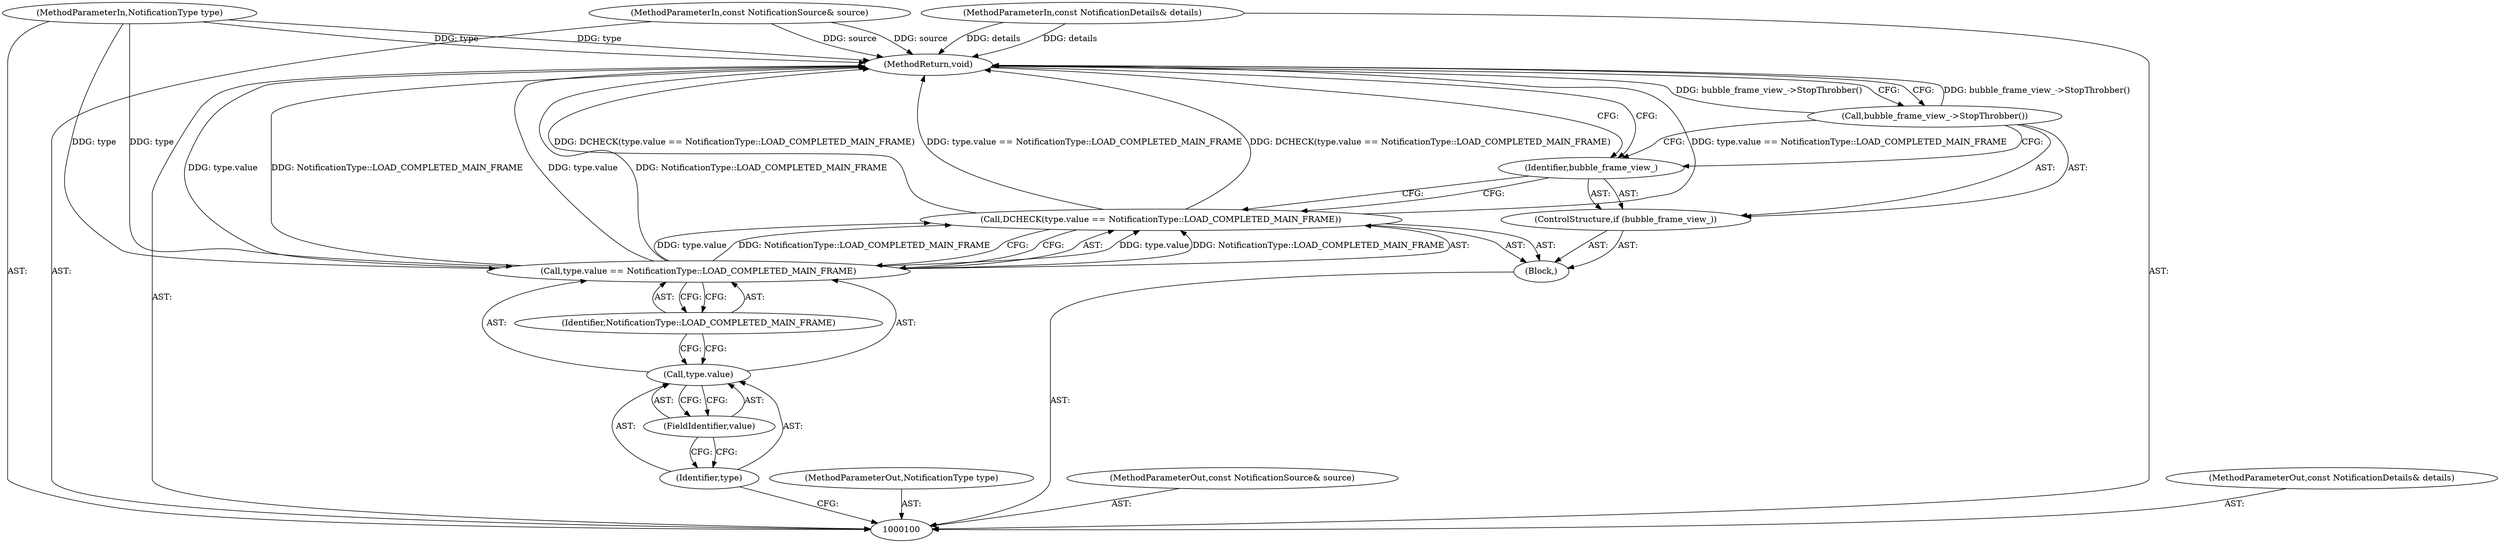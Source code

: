 digraph "1_Chrome_e755d9faf5c7d75a8ea290892cb1b5cc07c412ec_0" {
"1000114" [label="(MethodReturn,void)"];
"1000101" [label="(MethodParameterIn,NotificationType type)"];
"1000138" [label="(MethodParameterOut,NotificationType type)"];
"1000102" [label="(MethodParameterIn,const NotificationSource& source)"];
"1000139" [label="(MethodParameterOut,const NotificationSource& source)"];
"1000103" [label="(MethodParameterIn,const NotificationDetails& details)"];
"1000140" [label="(MethodParameterOut,const NotificationDetails& details)"];
"1000104" [label="(Block,)"];
"1000109" [label="(FieldIdentifier,value)"];
"1000105" [label="(Call,DCHECK(type.value == NotificationType::LOAD_COMPLETED_MAIN_FRAME))"];
"1000110" [label="(Identifier,NotificationType::LOAD_COMPLETED_MAIN_FRAME)"];
"1000106" [label="(Call,type.value == NotificationType::LOAD_COMPLETED_MAIN_FRAME)"];
"1000107" [label="(Call,type.value)"];
"1000108" [label="(Identifier,type)"];
"1000111" [label="(ControlStructure,if (bubble_frame_view_))"];
"1000112" [label="(Identifier,bubble_frame_view_)"];
"1000113" [label="(Call,bubble_frame_view_->StopThrobber())"];
"1000114" -> "1000100"  [label="AST: "];
"1000114" -> "1000113"  [label="CFG: "];
"1000114" -> "1000112"  [label="CFG: "];
"1000106" -> "1000114"  [label="DDG: type.value"];
"1000106" -> "1000114"  [label="DDG: NotificationType::LOAD_COMPLETED_MAIN_FRAME"];
"1000105" -> "1000114"  [label="DDG: DCHECK(type.value == NotificationType::LOAD_COMPLETED_MAIN_FRAME)"];
"1000105" -> "1000114"  [label="DDG: type.value == NotificationType::LOAD_COMPLETED_MAIN_FRAME"];
"1000103" -> "1000114"  [label="DDG: details"];
"1000102" -> "1000114"  [label="DDG: source"];
"1000113" -> "1000114"  [label="DDG: bubble_frame_view_->StopThrobber()"];
"1000101" -> "1000114"  [label="DDG: type"];
"1000101" -> "1000100"  [label="AST: "];
"1000101" -> "1000114"  [label="DDG: type"];
"1000101" -> "1000106"  [label="DDG: type"];
"1000138" -> "1000100"  [label="AST: "];
"1000102" -> "1000100"  [label="AST: "];
"1000102" -> "1000114"  [label="DDG: source"];
"1000139" -> "1000100"  [label="AST: "];
"1000103" -> "1000100"  [label="AST: "];
"1000103" -> "1000114"  [label="DDG: details"];
"1000140" -> "1000100"  [label="AST: "];
"1000104" -> "1000100"  [label="AST: "];
"1000105" -> "1000104"  [label="AST: "];
"1000111" -> "1000104"  [label="AST: "];
"1000109" -> "1000107"  [label="AST: "];
"1000109" -> "1000108"  [label="CFG: "];
"1000107" -> "1000109"  [label="CFG: "];
"1000105" -> "1000104"  [label="AST: "];
"1000105" -> "1000106"  [label="CFG: "];
"1000106" -> "1000105"  [label="AST: "];
"1000112" -> "1000105"  [label="CFG: "];
"1000105" -> "1000114"  [label="DDG: DCHECK(type.value == NotificationType::LOAD_COMPLETED_MAIN_FRAME)"];
"1000105" -> "1000114"  [label="DDG: type.value == NotificationType::LOAD_COMPLETED_MAIN_FRAME"];
"1000106" -> "1000105"  [label="DDG: type.value"];
"1000106" -> "1000105"  [label="DDG: NotificationType::LOAD_COMPLETED_MAIN_FRAME"];
"1000110" -> "1000106"  [label="AST: "];
"1000110" -> "1000107"  [label="CFG: "];
"1000106" -> "1000110"  [label="CFG: "];
"1000106" -> "1000105"  [label="AST: "];
"1000106" -> "1000110"  [label="CFG: "];
"1000107" -> "1000106"  [label="AST: "];
"1000110" -> "1000106"  [label="AST: "];
"1000105" -> "1000106"  [label="CFG: "];
"1000106" -> "1000114"  [label="DDG: type.value"];
"1000106" -> "1000114"  [label="DDG: NotificationType::LOAD_COMPLETED_MAIN_FRAME"];
"1000106" -> "1000105"  [label="DDG: type.value"];
"1000106" -> "1000105"  [label="DDG: NotificationType::LOAD_COMPLETED_MAIN_FRAME"];
"1000101" -> "1000106"  [label="DDG: type"];
"1000107" -> "1000106"  [label="AST: "];
"1000107" -> "1000109"  [label="CFG: "];
"1000108" -> "1000107"  [label="AST: "];
"1000109" -> "1000107"  [label="AST: "];
"1000110" -> "1000107"  [label="CFG: "];
"1000108" -> "1000107"  [label="AST: "];
"1000108" -> "1000100"  [label="CFG: "];
"1000109" -> "1000108"  [label="CFG: "];
"1000111" -> "1000104"  [label="AST: "];
"1000112" -> "1000111"  [label="AST: "];
"1000113" -> "1000111"  [label="AST: "];
"1000112" -> "1000111"  [label="AST: "];
"1000112" -> "1000105"  [label="CFG: "];
"1000113" -> "1000112"  [label="CFG: "];
"1000114" -> "1000112"  [label="CFG: "];
"1000113" -> "1000111"  [label="AST: "];
"1000113" -> "1000112"  [label="CFG: "];
"1000114" -> "1000113"  [label="CFG: "];
"1000113" -> "1000114"  [label="DDG: bubble_frame_view_->StopThrobber()"];
}
